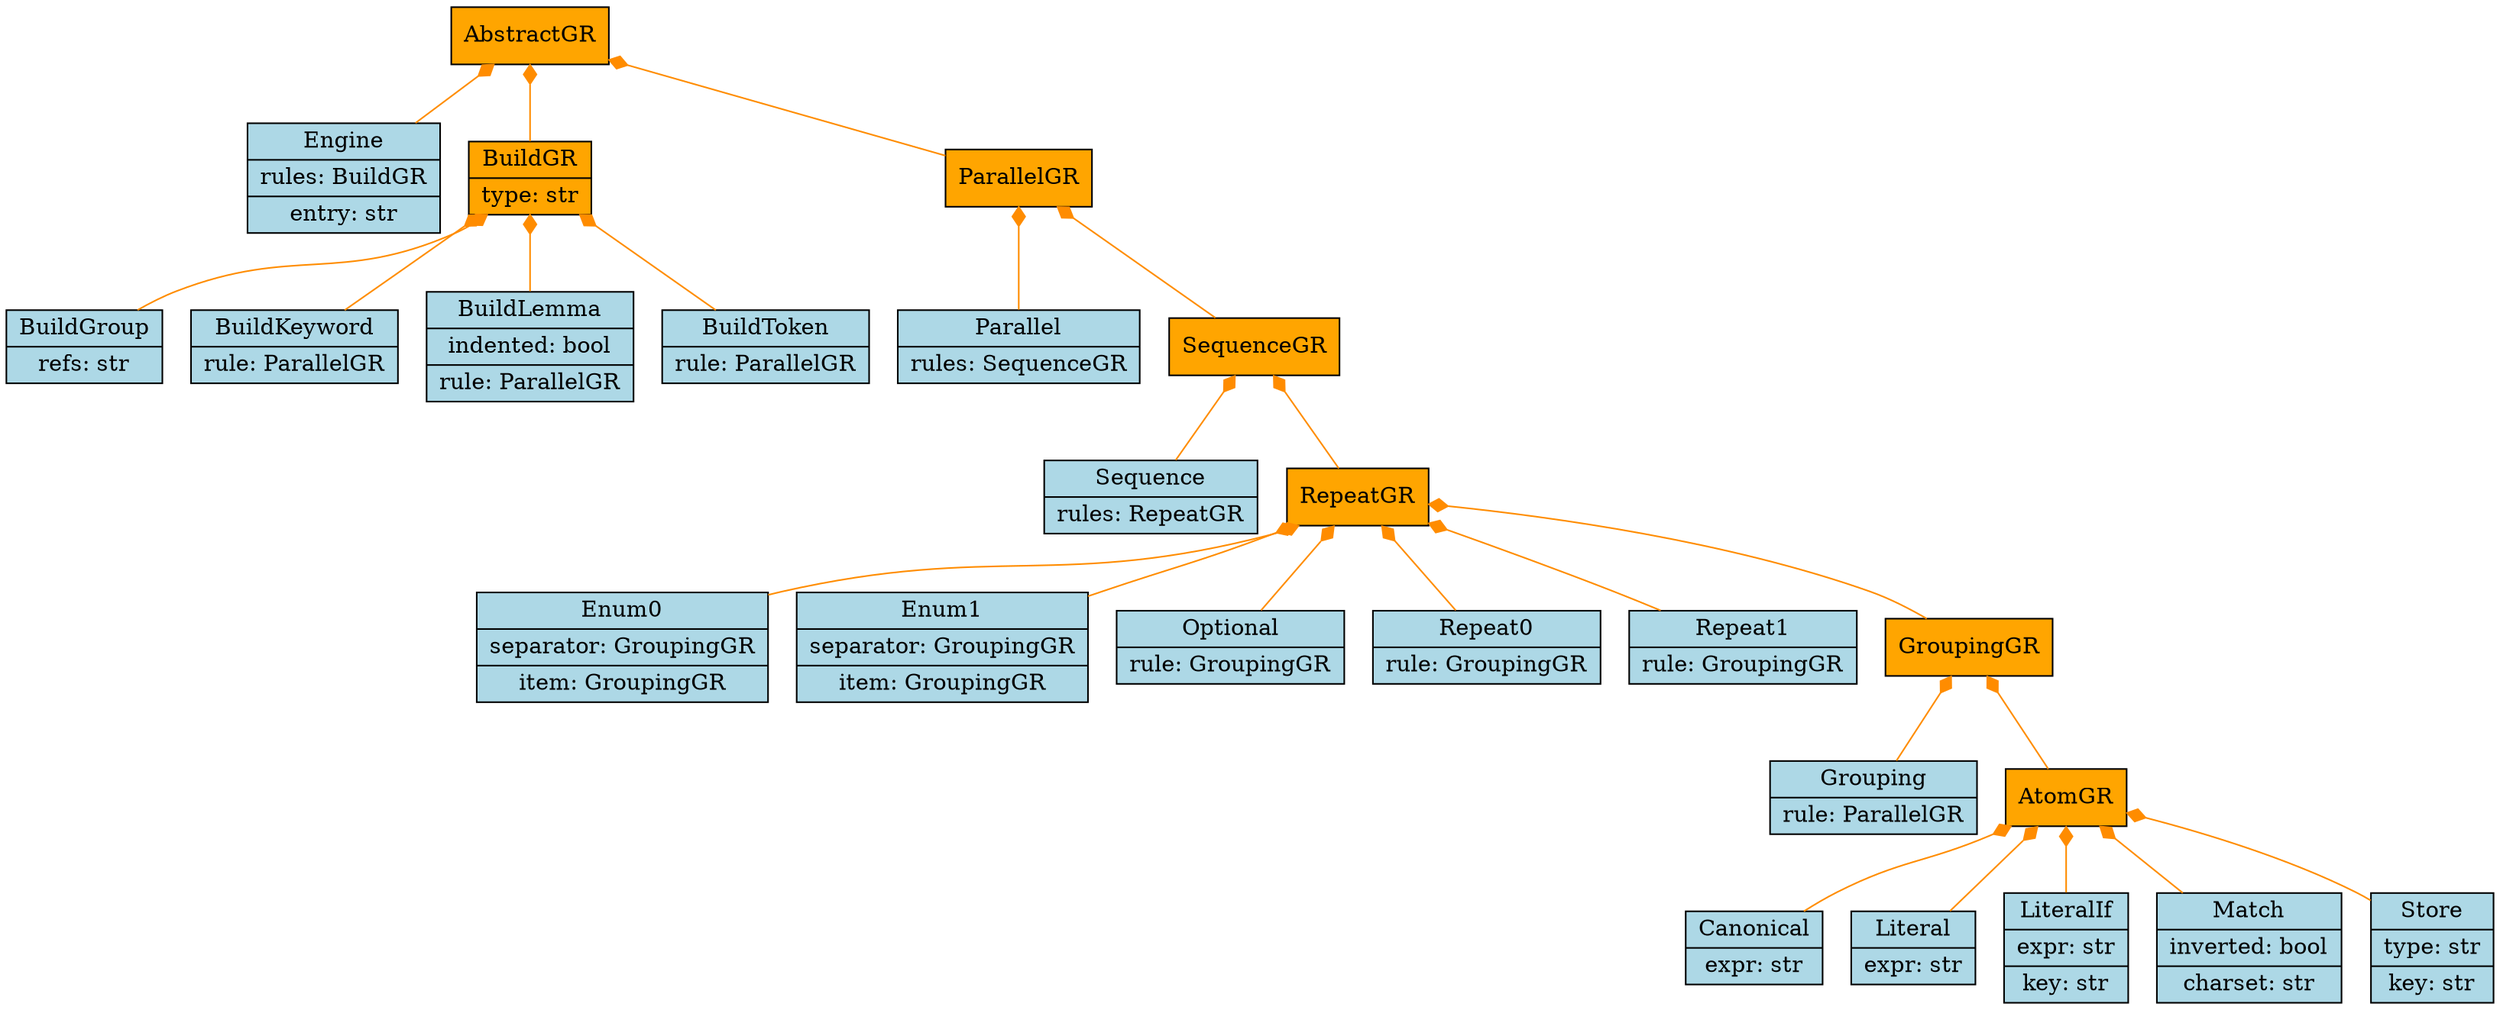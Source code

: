 digraph {
	AbstractGR [label="{ <> AbstractGR  }" fillcolor=orange shape=record style=filled]
	Engine [label="{ <> Engine | <rules> rules: BuildGR | <entry> entry: str }" fillcolor=lightblue shape=record style=filled]
	BuildGR [label="{ <> BuildGR | <type> type: str }" fillcolor=orange shape=record style=filled]
	ParallelGR [label="{ <> ParallelGR  }" fillcolor=orange shape=record style=filled]
	BuildGroup [label="{ <> BuildGroup | <refs> refs: str }" fillcolor=lightblue shape=record style=filled]
	BuildKeyword [label="{ <> BuildKeyword | <rule> rule: ParallelGR }" fillcolor=lightblue shape=record style=filled]
	BuildLemma [label="{ <> BuildLemma | <indented> indented: bool | <rule> rule: ParallelGR }" fillcolor=lightblue shape=record style=filled]
	BuildToken [label="{ <> BuildToken | <rule> rule: ParallelGR }" fillcolor=lightblue shape=record style=filled]
	Parallel [label="{ <> Parallel | <rules> rules: SequenceGR }" fillcolor=lightblue shape=record style=filled]
	SequenceGR [label="{ <> SequenceGR  }" fillcolor=orange shape=record style=filled]
	Sequence [label="{ <> Sequence | <rules> rules: RepeatGR }" fillcolor=lightblue shape=record style=filled]
	RepeatGR [label="{ <> RepeatGR  }" fillcolor=orange shape=record style=filled]
	Enum0 [label="{ <> Enum0 | <separator> separator: GroupingGR | <item> item: GroupingGR }" fillcolor=lightblue shape=record style=filled]
	Enum1 [label="{ <> Enum1 | <separator> separator: GroupingGR | <item> item: GroupingGR }" fillcolor=lightblue shape=record style=filled]
	Optional [label="{ <> Optional | <rule> rule: GroupingGR }" fillcolor=lightblue shape=record style=filled]
	Repeat0 [label="{ <> Repeat0 | <rule> rule: GroupingGR }" fillcolor=lightblue shape=record style=filled]
	Repeat1 [label="{ <> Repeat1 | <rule> rule: GroupingGR }" fillcolor=lightblue shape=record style=filled]
	GroupingGR [label="{ <> GroupingGR  }" fillcolor=orange shape=record style=filled]
	Grouping [label="{ <> Grouping | <rule> rule: ParallelGR }" fillcolor=lightblue shape=record style=filled]
	AtomGR [label="{ <> AtomGR  }" fillcolor=orange shape=record style=filled]
	Canonical [label="{ <> Canonical | <expr> expr: str }" fillcolor=lightblue shape=record style=filled]
	Literal [label="{ <> Literal | <expr> expr: str }" fillcolor=lightblue shape=record style=filled]
	LiteralIf [label="{ <> LiteralIf | <expr> expr: str | <key> key: str }" fillcolor=lightblue shape=record style=filled]
	Match [label="{ <> Match | <inverted> inverted: bool | <charset> charset: str }" fillcolor=lightblue shape=record style=filled]
	Store [label="{ <> Store | <type> type: str | <key> key: str }" fillcolor=lightblue shape=record style=filled]
	AbstractGR -> Engine [arrowtail=diamond color=darkorange dir=back]
	AbstractGR -> BuildGR [arrowtail=diamond color=darkorange dir=back]
	AbstractGR -> ParallelGR [arrowtail=diamond color=darkorange dir=back]
	BuildGR -> BuildGroup [arrowtail=diamond color=darkorange dir=back]
	BuildGR -> BuildKeyword [arrowtail=diamond color=darkorange dir=back]
	BuildGR -> BuildLemma [arrowtail=diamond color=darkorange dir=back]
	BuildGR -> BuildToken [arrowtail=diamond color=darkorange dir=back]
	ParallelGR -> Parallel [arrowtail=diamond color=darkorange dir=back]
	ParallelGR -> SequenceGR [arrowtail=diamond color=darkorange dir=back]
	SequenceGR -> Sequence [arrowtail=diamond color=darkorange dir=back]
	SequenceGR -> RepeatGR [arrowtail=diamond color=darkorange dir=back]
	RepeatGR -> Enum0 [arrowtail=diamond color=darkorange dir=back]
	RepeatGR -> Enum1 [arrowtail=diamond color=darkorange dir=back]
	RepeatGR -> Optional [arrowtail=diamond color=darkorange dir=back]
	RepeatGR -> Repeat0 [arrowtail=diamond color=darkorange dir=back]
	RepeatGR -> Repeat1 [arrowtail=diamond color=darkorange dir=back]
	RepeatGR -> GroupingGR [arrowtail=diamond color=darkorange dir=back]
	GroupingGR -> Grouping [arrowtail=diamond color=darkorange dir=back]
	GroupingGR -> AtomGR [arrowtail=diamond color=darkorange dir=back]
	AtomGR -> Canonical [arrowtail=diamond color=darkorange dir=back]
	AtomGR -> Literal [arrowtail=diamond color=darkorange dir=back]
	AtomGR -> LiteralIf [arrowtail=diamond color=darkorange dir=back]
	AtomGR -> Match [arrowtail=diamond color=darkorange dir=back]
	AtomGR -> Store [arrowtail=diamond color=darkorange dir=back]
}
